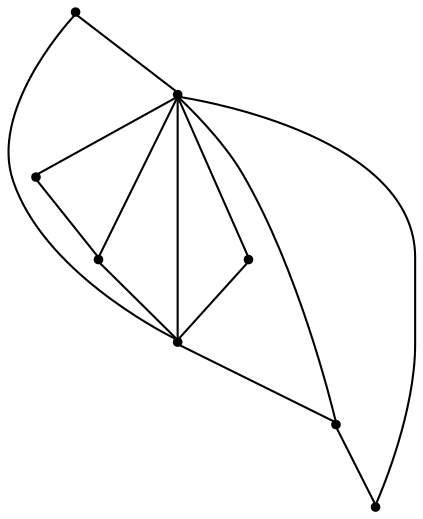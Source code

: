 graph {
  node [shape=point,comment="{\"directed\":false,\"doi\":\"10.4230/LIPIcs.GD.2024.32\",\"figure\":\"15 (4)\"}"]

  v0 [pos="1284.1452912651919,701.1478914093468"]
  v1 [pos="1157.4437532669428,511.14122596354264"]
  v2 [pos="1157.4437532669426,701.1478914093468"]
  v3 [pos="1094.0929206720145,511.14122596354264"]
  v4 [pos="1030.7422311676446,511.14122596354264"]
  v5 [pos="1284.1452912651919,511.14122596354264"]
  v6 [pos="1220.794585861871,511.14122596354275"]
  v7 [pos="1030.7422311676446,701.1478914093468"]

  v0 -- v1 [id="-1",pos="1284.1452912651919,701.1478914093468 1157.4437532669428,511.14122596354264 1157.4437532669428,511.14122596354264 1157.4437532669428,511.14122596354264"]
  v7 -- v2 [id="-3",pos="1030.7422311676446,701.1478914093468 1157.4437532669426,701.1478914093468 1157.4437532669426,701.1478914093468 1157.4437532669426,701.1478914093468"]
  v2 -- v0 [id="-4",pos="1157.4437532669426,701.1478914093468 1284.1452912651919,701.1478914093468 1284.1452912651919,701.1478914093468 1284.1452912651919,701.1478914093468"]
  v4 -- v3 [id="-7",pos="1030.7422311676446,511.14122596354264 1094.0929206720145,511.14122596354264 1094.0929206720145,511.14122596354264 1094.0929206720145,511.14122596354264"]
  v3 -- v1 [id="-8",pos="1094.0929206720145,511.14122596354264 1157.4437532669428,511.14122596354264 1157.4437532669428,511.14122596354264 1157.4437532669428,511.14122596354264"]
  v1 -- v6 [id="-9",pos="1157.4437532669428,511.14122596354264 1220.794585861871,511.14122596354275 1220.794585861871,511.14122596354275 1220.794585861871,511.14122596354275"]
  v6 -- v5 [id="-10",pos="1220.794585861871,511.14122596354275 1284.1452912651919,511.14122596354264 1284.1452912651919,511.14122596354264 1284.1452912651919,511.14122596354264"]
  v7 -- v1 [id="-13",pos="1030.7422311676446,701.1478914093468 1157.4437532669428,511.14122596354264 1157.4437532669428,511.14122596354264 1157.4437532669428,511.14122596354264"]
  v2 -- v3 [id="-14",pos="1157.4437532669426,701.1478914093468 1094.0929206720145,511.14122596354264 1094.0929206720145,511.14122596354264 1094.0929206720145,511.14122596354264"]
  v2 -- v4 [id="-15",pos="1157.4437532669426,701.1478914093468 1030.7422311676446,511.14122596354264 1030.7422311676446,511.14122596354264 1030.7422311676446,511.14122596354264"]
  v2 -- v5 [id="-16",pos="1157.4437532669426,701.1478914093468 1284.1452912651919,511.14122596354264 1284.1452912651919,511.14122596354264 1284.1452912651919,511.14122596354264"]
  v2 -- v6 [id="-17",pos="1157.4437532669426,701.1478914093468 1220.794585861871,511.14122596354275 1220.794585861871,511.14122596354275 1220.794585861871,511.14122596354275"]
  v2 -- v1 [id="-19",pos="1157.4437532669426,701.1478914093468 1157.4437532669428,511.14122596354264 1157.4437532669428,511.14122596354264 1157.4437532669428,511.14122596354264"]
}